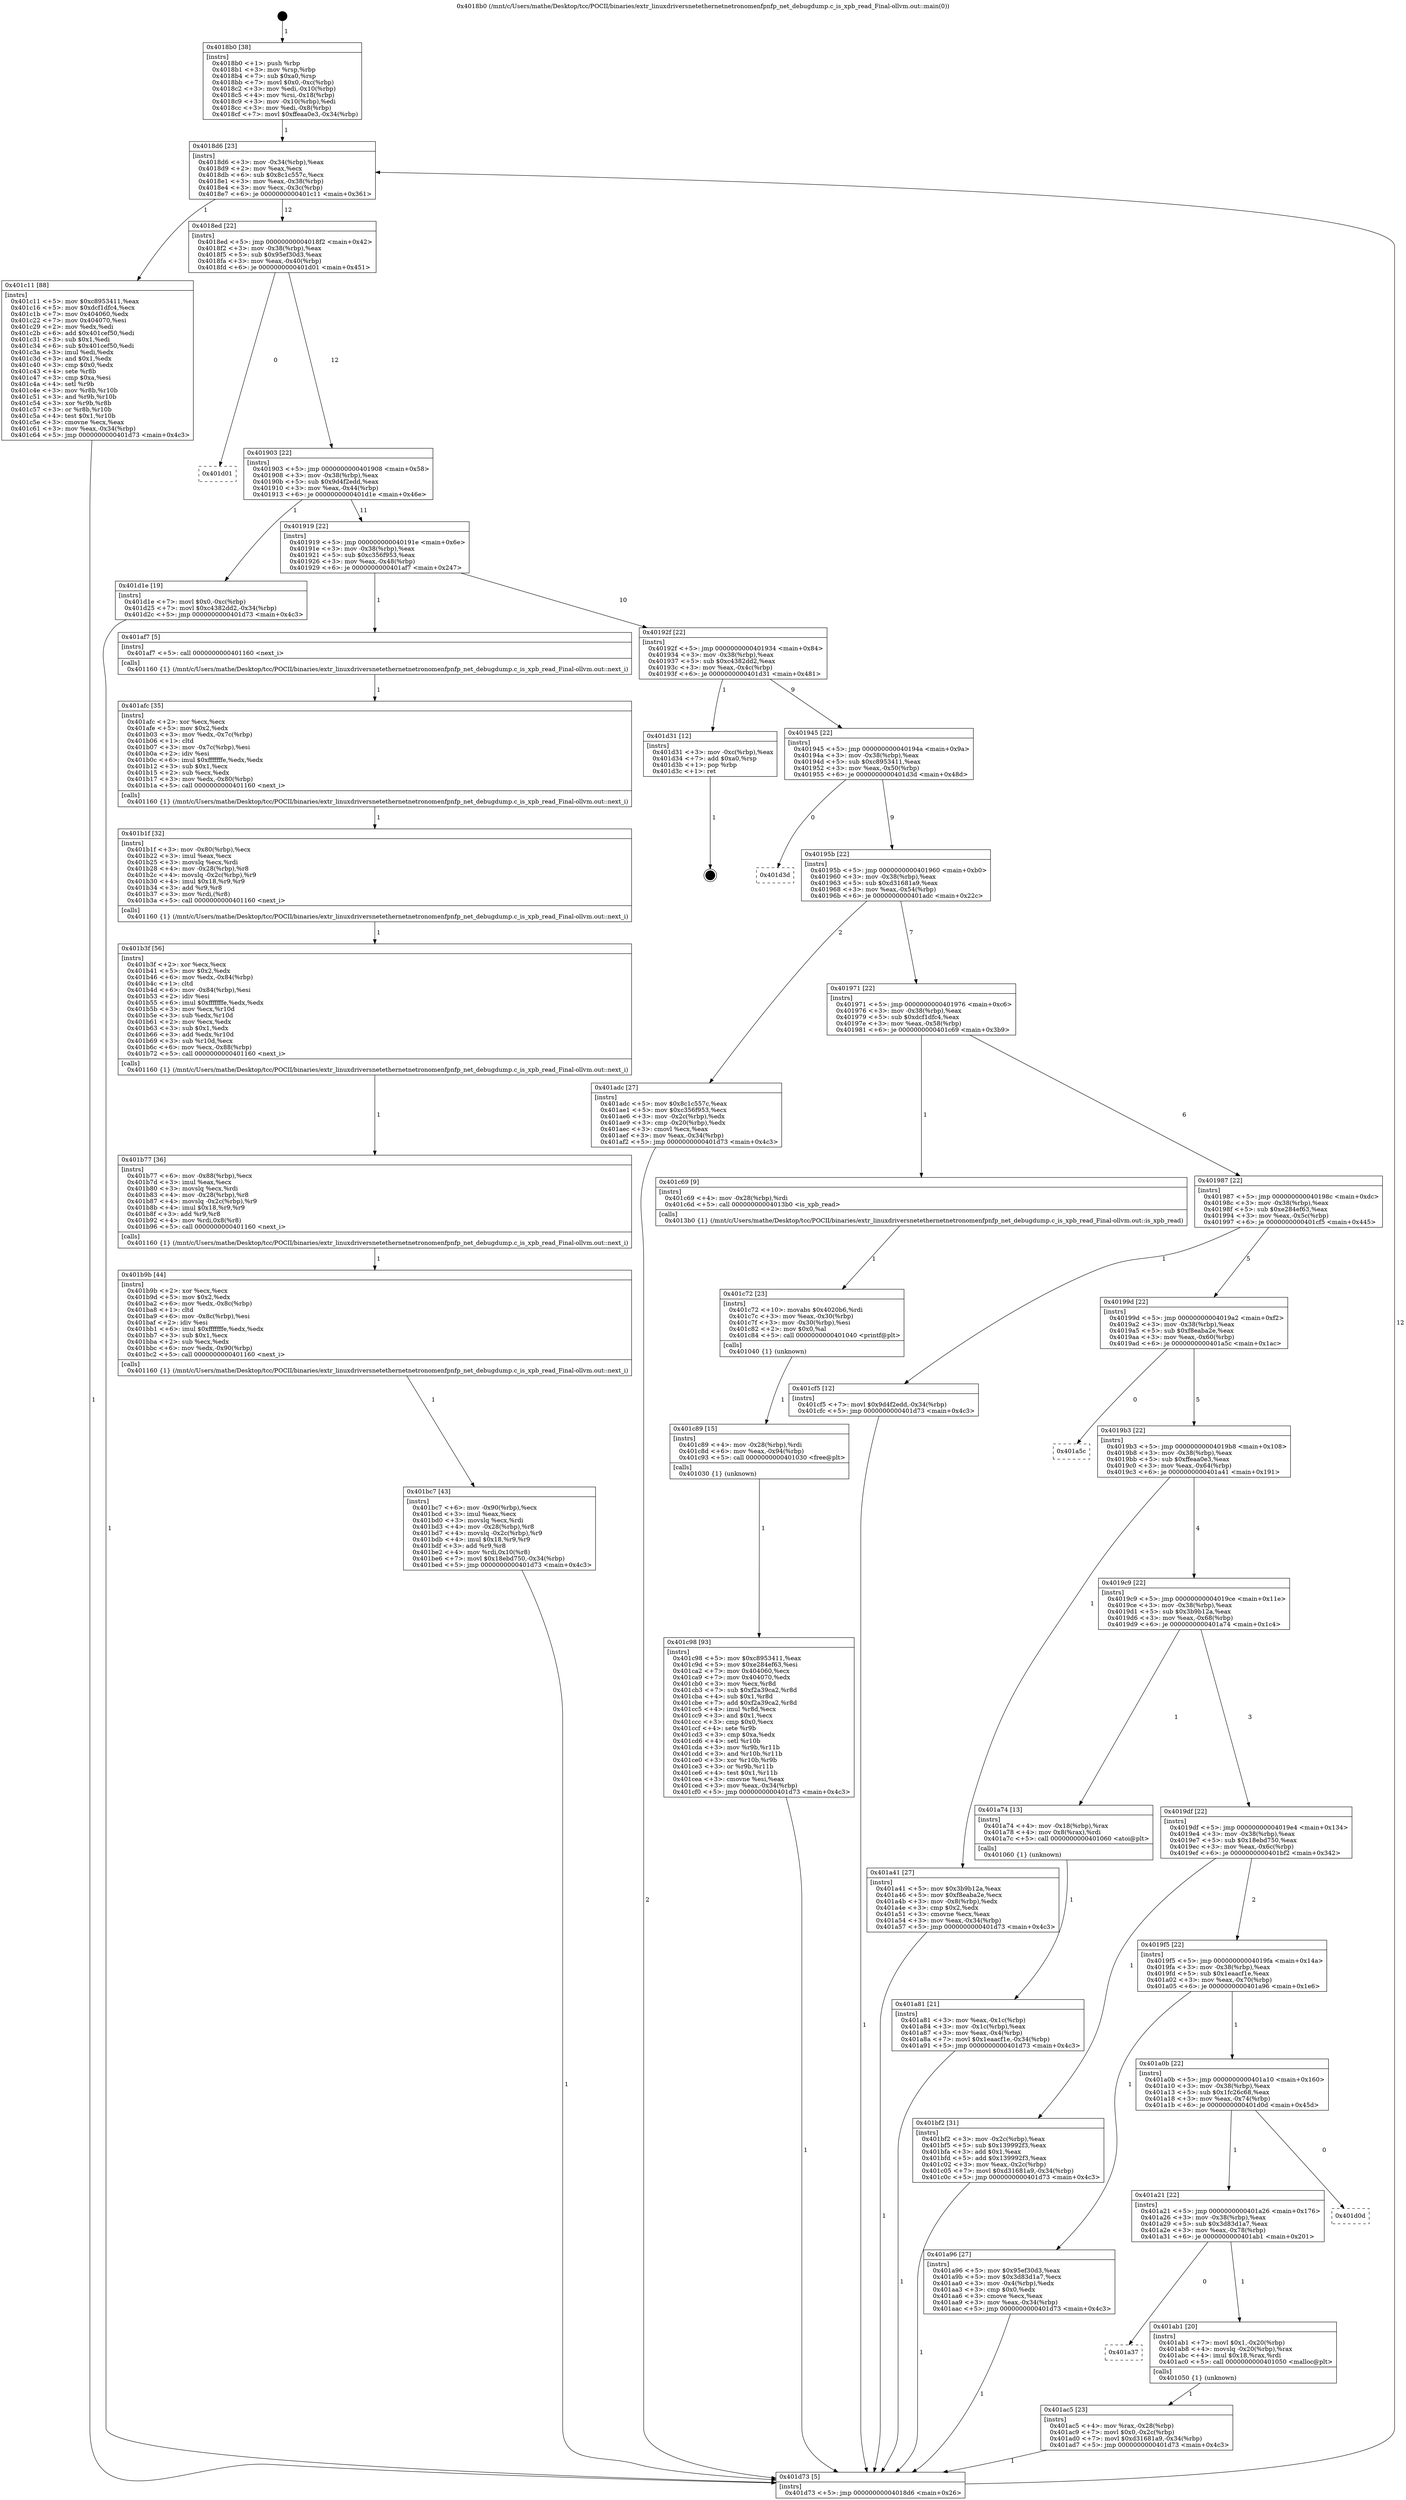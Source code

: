 digraph "0x4018b0" {
  label = "0x4018b0 (/mnt/c/Users/mathe/Desktop/tcc/POCII/binaries/extr_linuxdriversnetethernetnetronomenfpnfp_net_debugdump.c_is_xpb_read_Final-ollvm.out::main(0))"
  labelloc = "t"
  node[shape=record]

  Entry [label="",width=0.3,height=0.3,shape=circle,fillcolor=black,style=filled]
  "0x4018d6" [label="{
     0x4018d6 [23]\l
     | [instrs]\l
     &nbsp;&nbsp;0x4018d6 \<+3\>: mov -0x34(%rbp),%eax\l
     &nbsp;&nbsp;0x4018d9 \<+2\>: mov %eax,%ecx\l
     &nbsp;&nbsp;0x4018db \<+6\>: sub $0x8c1c557c,%ecx\l
     &nbsp;&nbsp;0x4018e1 \<+3\>: mov %eax,-0x38(%rbp)\l
     &nbsp;&nbsp;0x4018e4 \<+3\>: mov %ecx,-0x3c(%rbp)\l
     &nbsp;&nbsp;0x4018e7 \<+6\>: je 0000000000401c11 \<main+0x361\>\l
  }"]
  "0x401c11" [label="{
     0x401c11 [88]\l
     | [instrs]\l
     &nbsp;&nbsp;0x401c11 \<+5\>: mov $0xc8953411,%eax\l
     &nbsp;&nbsp;0x401c16 \<+5\>: mov $0xdcf1dfc4,%ecx\l
     &nbsp;&nbsp;0x401c1b \<+7\>: mov 0x404060,%edx\l
     &nbsp;&nbsp;0x401c22 \<+7\>: mov 0x404070,%esi\l
     &nbsp;&nbsp;0x401c29 \<+2\>: mov %edx,%edi\l
     &nbsp;&nbsp;0x401c2b \<+6\>: add $0x401cef50,%edi\l
     &nbsp;&nbsp;0x401c31 \<+3\>: sub $0x1,%edi\l
     &nbsp;&nbsp;0x401c34 \<+6\>: sub $0x401cef50,%edi\l
     &nbsp;&nbsp;0x401c3a \<+3\>: imul %edi,%edx\l
     &nbsp;&nbsp;0x401c3d \<+3\>: and $0x1,%edx\l
     &nbsp;&nbsp;0x401c40 \<+3\>: cmp $0x0,%edx\l
     &nbsp;&nbsp;0x401c43 \<+4\>: sete %r8b\l
     &nbsp;&nbsp;0x401c47 \<+3\>: cmp $0xa,%esi\l
     &nbsp;&nbsp;0x401c4a \<+4\>: setl %r9b\l
     &nbsp;&nbsp;0x401c4e \<+3\>: mov %r8b,%r10b\l
     &nbsp;&nbsp;0x401c51 \<+3\>: and %r9b,%r10b\l
     &nbsp;&nbsp;0x401c54 \<+3\>: xor %r9b,%r8b\l
     &nbsp;&nbsp;0x401c57 \<+3\>: or %r8b,%r10b\l
     &nbsp;&nbsp;0x401c5a \<+4\>: test $0x1,%r10b\l
     &nbsp;&nbsp;0x401c5e \<+3\>: cmovne %ecx,%eax\l
     &nbsp;&nbsp;0x401c61 \<+3\>: mov %eax,-0x34(%rbp)\l
     &nbsp;&nbsp;0x401c64 \<+5\>: jmp 0000000000401d73 \<main+0x4c3\>\l
  }"]
  "0x4018ed" [label="{
     0x4018ed [22]\l
     | [instrs]\l
     &nbsp;&nbsp;0x4018ed \<+5\>: jmp 00000000004018f2 \<main+0x42\>\l
     &nbsp;&nbsp;0x4018f2 \<+3\>: mov -0x38(%rbp),%eax\l
     &nbsp;&nbsp;0x4018f5 \<+5\>: sub $0x95ef30d3,%eax\l
     &nbsp;&nbsp;0x4018fa \<+3\>: mov %eax,-0x40(%rbp)\l
     &nbsp;&nbsp;0x4018fd \<+6\>: je 0000000000401d01 \<main+0x451\>\l
  }"]
  Exit [label="",width=0.3,height=0.3,shape=circle,fillcolor=black,style=filled,peripheries=2]
  "0x401d01" [label="{
     0x401d01\l
  }", style=dashed]
  "0x401903" [label="{
     0x401903 [22]\l
     | [instrs]\l
     &nbsp;&nbsp;0x401903 \<+5\>: jmp 0000000000401908 \<main+0x58\>\l
     &nbsp;&nbsp;0x401908 \<+3\>: mov -0x38(%rbp),%eax\l
     &nbsp;&nbsp;0x40190b \<+5\>: sub $0x9d4f2edd,%eax\l
     &nbsp;&nbsp;0x401910 \<+3\>: mov %eax,-0x44(%rbp)\l
     &nbsp;&nbsp;0x401913 \<+6\>: je 0000000000401d1e \<main+0x46e\>\l
  }"]
  "0x401c98" [label="{
     0x401c98 [93]\l
     | [instrs]\l
     &nbsp;&nbsp;0x401c98 \<+5\>: mov $0xc8953411,%eax\l
     &nbsp;&nbsp;0x401c9d \<+5\>: mov $0xe284ef63,%esi\l
     &nbsp;&nbsp;0x401ca2 \<+7\>: mov 0x404060,%ecx\l
     &nbsp;&nbsp;0x401ca9 \<+7\>: mov 0x404070,%edx\l
     &nbsp;&nbsp;0x401cb0 \<+3\>: mov %ecx,%r8d\l
     &nbsp;&nbsp;0x401cb3 \<+7\>: sub $0xf2a39ca2,%r8d\l
     &nbsp;&nbsp;0x401cba \<+4\>: sub $0x1,%r8d\l
     &nbsp;&nbsp;0x401cbe \<+7\>: add $0xf2a39ca2,%r8d\l
     &nbsp;&nbsp;0x401cc5 \<+4\>: imul %r8d,%ecx\l
     &nbsp;&nbsp;0x401cc9 \<+3\>: and $0x1,%ecx\l
     &nbsp;&nbsp;0x401ccc \<+3\>: cmp $0x0,%ecx\l
     &nbsp;&nbsp;0x401ccf \<+4\>: sete %r9b\l
     &nbsp;&nbsp;0x401cd3 \<+3\>: cmp $0xa,%edx\l
     &nbsp;&nbsp;0x401cd6 \<+4\>: setl %r10b\l
     &nbsp;&nbsp;0x401cda \<+3\>: mov %r9b,%r11b\l
     &nbsp;&nbsp;0x401cdd \<+3\>: and %r10b,%r11b\l
     &nbsp;&nbsp;0x401ce0 \<+3\>: xor %r10b,%r9b\l
     &nbsp;&nbsp;0x401ce3 \<+3\>: or %r9b,%r11b\l
     &nbsp;&nbsp;0x401ce6 \<+4\>: test $0x1,%r11b\l
     &nbsp;&nbsp;0x401cea \<+3\>: cmovne %esi,%eax\l
     &nbsp;&nbsp;0x401ced \<+3\>: mov %eax,-0x34(%rbp)\l
     &nbsp;&nbsp;0x401cf0 \<+5\>: jmp 0000000000401d73 \<main+0x4c3\>\l
  }"]
  "0x401d1e" [label="{
     0x401d1e [19]\l
     | [instrs]\l
     &nbsp;&nbsp;0x401d1e \<+7\>: movl $0x0,-0xc(%rbp)\l
     &nbsp;&nbsp;0x401d25 \<+7\>: movl $0xc4382dd2,-0x34(%rbp)\l
     &nbsp;&nbsp;0x401d2c \<+5\>: jmp 0000000000401d73 \<main+0x4c3\>\l
  }"]
  "0x401919" [label="{
     0x401919 [22]\l
     | [instrs]\l
     &nbsp;&nbsp;0x401919 \<+5\>: jmp 000000000040191e \<main+0x6e\>\l
     &nbsp;&nbsp;0x40191e \<+3\>: mov -0x38(%rbp),%eax\l
     &nbsp;&nbsp;0x401921 \<+5\>: sub $0xc356f953,%eax\l
     &nbsp;&nbsp;0x401926 \<+3\>: mov %eax,-0x48(%rbp)\l
     &nbsp;&nbsp;0x401929 \<+6\>: je 0000000000401af7 \<main+0x247\>\l
  }"]
  "0x401c89" [label="{
     0x401c89 [15]\l
     | [instrs]\l
     &nbsp;&nbsp;0x401c89 \<+4\>: mov -0x28(%rbp),%rdi\l
     &nbsp;&nbsp;0x401c8d \<+6\>: mov %eax,-0x94(%rbp)\l
     &nbsp;&nbsp;0x401c93 \<+5\>: call 0000000000401030 \<free@plt\>\l
     | [calls]\l
     &nbsp;&nbsp;0x401030 \{1\} (unknown)\l
  }"]
  "0x401af7" [label="{
     0x401af7 [5]\l
     | [instrs]\l
     &nbsp;&nbsp;0x401af7 \<+5\>: call 0000000000401160 \<next_i\>\l
     | [calls]\l
     &nbsp;&nbsp;0x401160 \{1\} (/mnt/c/Users/mathe/Desktop/tcc/POCII/binaries/extr_linuxdriversnetethernetnetronomenfpnfp_net_debugdump.c_is_xpb_read_Final-ollvm.out::next_i)\l
  }"]
  "0x40192f" [label="{
     0x40192f [22]\l
     | [instrs]\l
     &nbsp;&nbsp;0x40192f \<+5\>: jmp 0000000000401934 \<main+0x84\>\l
     &nbsp;&nbsp;0x401934 \<+3\>: mov -0x38(%rbp),%eax\l
     &nbsp;&nbsp;0x401937 \<+5\>: sub $0xc4382dd2,%eax\l
     &nbsp;&nbsp;0x40193c \<+3\>: mov %eax,-0x4c(%rbp)\l
     &nbsp;&nbsp;0x40193f \<+6\>: je 0000000000401d31 \<main+0x481\>\l
  }"]
  "0x401c72" [label="{
     0x401c72 [23]\l
     | [instrs]\l
     &nbsp;&nbsp;0x401c72 \<+10\>: movabs $0x4020b6,%rdi\l
     &nbsp;&nbsp;0x401c7c \<+3\>: mov %eax,-0x30(%rbp)\l
     &nbsp;&nbsp;0x401c7f \<+3\>: mov -0x30(%rbp),%esi\l
     &nbsp;&nbsp;0x401c82 \<+2\>: mov $0x0,%al\l
     &nbsp;&nbsp;0x401c84 \<+5\>: call 0000000000401040 \<printf@plt\>\l
     | [calls]\l
     &nbsp;&nbsp;0x401040 \{1\} (unknown)\l
  }"]
  "0x401d31" [label="{
     0x401d31 [12]\l
     | [instrs]\l
     &nbsp;&nbsp;0x401d31 \<+3\>: mov -0xc(%rbp),%eax\l
     &nbsp;&nbsp;0x401d34 \<+7\>: add $0xa0,%rsp\l
     &nbsp;&nbsp;0x401d3b \<+1\>: pop %rbp\l
     &nbsp;&nbsp;0x401d3c \<+1\>: ret\l
  }"]
  "0x401945" [label="{
     0x401945 [22]\l
     | [instrs]\l
     &nbsp;&nbsp;0x401945 \<+5\>: jmp 000000000040194a \<main+0x9a\>\l
     &nbsp;&nbsp;0x40194a \<+3\>: mov -0x38(%rbp),%eax\l
     &nbsp;&nbsp;0x40194d \<+5\>: sub $0xc8953411,%eax\l
     &nbsp;&nbsp;0x401952 \<+3\>: mov %eax,-0x50(%rbp)\l
     &nbsp;&nbsp;0x401955 \<+6\>: je 0000000000401d3d \<main+0x48d\>\l
  }"]
  "0x401bc7" [label="{
     0x401bc7 [43]\l
     | [instrs]\l
     &nbsp;&nbsp;0x401bc7 \<+6\>: mov -0x90(%rbp),%ecx\l
     &nbsp;&nbsp;0x401bcd \<+3\>: imul %eax,%ecx\l
     &nbsp;&nbsp;0x401bd0 \<+3\>: movslq %ecx,%rdi\l
     &nbsp;&nbsp;0x401bd3 \<+4\>: mov -0x28(%rbp),%r8\l
     &nbsp;&nbsp;0x401bd7 \<+4\>: movslq -0x2c(%rbp),%r9\l
     &nbsp;&nbsp;0x401bdb \<+4\>: imul $0x18,%r9,%r9\l
     &nbsp;&nbsp;0x401bdf \<+3\>: add %r9,%r8\l
     &nbsp;&nbsp;0x401be2 \<+4\>: mov %rdi,0x10(%r8)\l
     &nbsp;&nbsp;0x401be6 \<+7\>: movl $0x18ebd750,-0x34(%rbp)\l
     &nbsp;&nbsp;0x401bed \<+5\>: jmp 0000000000401d73 \<main+0x4c3\>\l
  }"]
  "0x401d3d" [label="{
     0x401d3d\l
  }", style=dashed]
  "0x40195b" [label="{
     0x40195b [22]\l
     | [instrs]\l
     &nbsp;&nbsp;0x40195b \<+5\>: jmp 0000000000401960 \<main+0xb0\>\l
     &nbsp;&nbsp;0x401960 \<+3\>: mov -0x38(%rbp),%eax\l
     &nbsp;&nbsp;0x401963 \<+5\>: sub $0xd31681a9,%eax\l
     &nbsp;&nbsp;0x401968 \<+3\>: mov %eax,-0x54(%rbp)\l
     &nbsp;&nbsp;0x40196b \<+6\>: je 0000000000401adc \<main+0x22c\>\l
  }"]
  "0x401b9b" [label="{
     0x401b9b [44]\l
     | [instrs]\l
     &nbsp;&nbsp;0x401b9b \<+2\>: xor %ecx,%ecx\l
     &nbsp;&nbsp;0x401b9d \<+5\>: mov $0x2,%edx\l
     &nbsp;&nbsp;0x401ba2 \<+6\>: mov %edx,-0x8c(%rbp)\l
     &nbsp;&nbsp;0x401ba8 \<+1\>: cltd\l
     &nbsp;&nbsp;0x401ba9 \<+6\>: mov -0x8c(%rbp),%esi\l
     &nbsp;&nbsp;0x401baf \<+2\>: idiv %esi\l
     &nbsp;&nbsp;0x401bb1 \<+6\>: imul $0xfffffffe,%edx,%edx\l
     &nbsp;&nbsp;0x401bb7 \<+3\>: sub $0x1,%ecx\l
     &nbsp;&nbsp;0x401bba \<+2\>: sub %ecx,%edx\l
     &nbsp;&nbsp;0x401bbc \<+6\>: mov %edx,-0x90(%rbp)\l
     &nbsp;&nbsp;0x401bc2 \<+5\>: call 0000000000401160 \<next_i\>\l
     | [calls]\l
     &nbsp;&nbsp;0x401160 \{1\} (/mnt/c/Users/mathe/Desktop/tcc/POCII/binaries/extr_linuxdriversnetethernetnetronomenfpnfp_net_debugdump.c_is_xpb_read_Final-ollvm.out::next_i)\l
  }"]
  "0x401adc" [label="{
     0x401adc [27]\l
     | [instrs]\l
     &nbsp;&nbsp;0x401adc \<+5\>: mov $0x8c1c557c,%eax\l
     &nbsp;&nbsp;0x401ae1 \<+5\>: mov $0xc356f953,%ecx\l
     &nbsp;&nbsp;0x401ae6 \<+3\>: mov -0x2c(%rbp),%edx\l
     &nbsp;&nbsp;0x401ae9 \<+3\>: cmp -0x20(%rbp),%edx\l
     &nbsp;&nbsp;0x401aec \<+3\>: cmovl %ecx,%eax\l
     &nbsp;&nbsp;0x401aef \<+3\>: mov %eax,-0x34(%rbp)\l
     &nbsp;&nbsp;0x401af2 \<+5\>: jmp 0000000000401d73 \<main+0x4c3\>\l
  }"]
  "0x401971" [label="{
     0x401971 [22]\l
     | [instrs]\l
     &nbsp;&nbsp;0x401971 \<+5\>: jmp 0000000000401976 \<main+0xc6\>\l
     &nbsp;&nbsp;0x401976 \<+3\>: mov -0x38(%rbp),%eax\l
     &nbsp;&nbsp;0x401979 \<+5\>: sub $0xdcf1dfc4,%eax\l
     &nbsp;&nbsp;0x40197e \<+3\>: mov %eax,-0x58(%rbp)\l
     &nbsp;&nbsp;0x401981 \<+6\>: je 0000000000401c69 \<main+0x3b9\>\l
  }"]
  "0x401b77" [label="{
     0x401b77 [36]\l
     | [instrs]\l
     &nbsp;&nbsp;0x401b77 \<+6\>: mov -0x88(%rbp),%ecx\l
     &nbsp;&nbsp;0x401b7d \<+3\>: imul %eax,%ecx\l
     &nbsp;&nbsp;0x401b80 \<+3\>: movslq %ecx,%rdi\l
     &nbsp;&nbsp;0x401b83 \<+4\>: mov -0x28(%rbp),%r8\l
     &nbsp;&nbsp;0x401b87 \<+4\>: movslq -0x2c(%rbp),%r9\l
     &nbsp;&nbsp;0x401b8b \<+4\>: imul $0x18,%r9,%r9\l
     &nbsp;&nbsp;0x401b8f \<+3\>: add %r9,%r8\l
     &nbsp;&nbsp;0x401b92 \<+4\>: mov %rdi,0x8(%r8)\l
     &nbsp;&nbsp;0x401b96 \<+5\>: call 0000000000401160 \<next_i\>\l
     | [calls]\l
     &nbsp;&nbsp;0x401160 \{1\} (/mnt/c/Users/mathe/Desktop/tcc/POCII/binaries/extr_linuxdriversnetethernetnetronomenfpnfp_net_debugdump.c_is_xpb_read_Final-ollvm.out::next_i)\l
  }"]
  "0x401c69" [label="{
     0x401c69 [9]\l
     | [instrs]\l
     &nbsp;&nbsp;0x401c69 \<+4\>: mov -0x28(%rbp),%rdi\l
     &nbsp;&nbsp;0x401c6d \<+5\>: call 00000000004013b0 \<is_xpb_read\>\l
     | [calls]\l
     &nbsp;&nbsp;0x4013b0 \{1\} (/mnt/c/Users/mathe/Desktop/tcc/POCII/binaries/extr_linuxdriversnetethernetnetronomenfpnfp_net_debugdump.c_is_xpb_read_Final-ollvm.out::is_xpb_read)\l
  }"]
  "0x401987" [label="{
     0x401987 [22]\l
     | [instrs]\l
     &nbsp;&nbsp;0x401987 \<+5\>: jmp 000000000040198c \<main+0xdc\>\l
     &nbsp;&nbsp;0x40198c \<+3\>: mov -0x38(%rbp),%eax\l
     &nbsp;&nbsp;0x40198f \<+5\>: sub $0xe284ef63,%eax\l
     &nbsp;&nbsp;0x401994 \<+3\>: mov %eax,-0x5c(%rbp)\l
     &nbsp;&nbsp;0x401997 \<+6\>: je 0000000000401cf5 \<main+0x445\>\l
  }"]
  "0x401b3f" [label="{
     0x401b3f [56]\l
     | [instrs]\l
     &nbsp;&nbsp;0x401b3f \<+2\>: xor %ecx,%ecx\l
     &nbsp;&nbsp;0x401b41 \<+5\>: mov $0x2,%edx\l
     &nbsp;&nbsp;0x401b46 \<+6\>: mov %edx,-0x84(%rbp)\l
     &nbsp;&nbsp;0x401b4c \<+1\>: cltd\l
     &nbsp;&nbsp;0x401b4d \<+6\>: mov -0x84(%rbp),%esi\l
     &nbsp;&nbsp;0x401b53 \<+2\>: idiv %esi\l
     &nbsp;&nbsp;0x401b55 \<+6\>: imul $0xfffffffe,%edx,%edx\l
     &nbsp;&nbsp;0x401b5b \<+3\>: mov %ecx,%r10d\l
     &nbsp;&nbsp;0x401b5e \<+3\>: sub %edx,%r10d\l
     &nbsp;&nbsp;0x401b61 \<+2\>: mov %ecx,%edx\l
     &nbsp;&nbsp;0x401b63 \<+3\>: sub $0x1,%edx\l
     &nbsp;&nbsp;0x401b66 \<+3\>: add %edx,%r10d\l
     &nbsp;&nbsp;0x401b69 \<+3\>: sub %r10d,%ecx\l
     &nbsp;&nbsp;0x401b6c \<+6\>: mov %ecx,-0x88(%rbp)\l
     &nbsp;&nbsp;0x401b72 \<+5\>: call 0000000000401160 \<next_i\>\l
     | [calls]\l
     &nbsp;&nbsp;0x401160 \{1\} (/mnt/c/Users/mathe/Desktop/tcc/POCII/binaries/extr_linuxdriversnetethernetnetronomenfpnfp_net_debugdump.c_is_xpb_read_Final-ollvm.out::next_i)\l
  }"]
  "0x401cf5" [label="{
     0x401cf5 [12]\l
     | [instrs]\l
     &nbsp;&nbsp;0x401cf5 \<+7\>: movl $0x9d4f2edd,-0x34(%rbp)\l
     &nbsp;&nbsp;0x401cfc \<+5\>: jmp 0000000000401d73 \<main+0x4c3\>\l
  }"]
  "0x40199d" [label="{
     0x40199d [22]\l
     | [instrs]\l
     &nbsp;&nbsp;0x40199d \<+5\>: jmp 00000000004019a2 \<main+0xf2\>\l
     &nbsp;&nbsp;0x4019a2 \<+3\>: mov -0x38(%rbp),%eax\l
     &nbsp;&nbsp;0x4019a5 \<+5\>: sub $0xf8eaba2e,%eax\l
     &nbsp;&nbsp;0x4019aa \<+3\>: mov %eax,-0x60(%rbp)\l
     &nbsp;&nbsp;0x4019ad \<+6\>: je 0000000000401a5c \<main+0x1ac\>\l
  }"]
  "0x401b1f" [label="{
     0x401b1f [32]\l
     | [instrs]\l
     &nbsp;&nbsp;0x401b1f \<+3\>: mov -0x80(%rbp),%ecx\l
     &nbsp;&nbsp;0x401b22 \<+3\>: imul %eax,%ecx\l
     &nbsp;&nbsp;0x401b25 \<+3\>: movslq %ecx,%rdi\l
     &nbsp;&nbsp;0x401b28 \<+4\>: mov -0x28(%rbp),%r8\l
     &nbsp;&nbsp;0x401b2c \<+4\>: movslq -0x2c(%rbp),%r9\l
     &nbsp;&nbsp;0x401b30 \<+4\>: imul $0x18,%r9,%r9\l
     &nbsp;&nbsp;0x401b34 \<+3\>: add %r9,%r8\l
     &nbsp;&nbsp;0x401b37 \<+3\>: mov %rdi,(%r8)\l
     &nbsp;&nbsp;0x401b3a \<+5\>: call 0000000000401160 \<next_i\>\l
     | [calls]\l
     &nbsp;&nbsp;0x401160 \{1\} (/mnt/c/Users/mathe/Desktop/tcc/POCII/binaries/extr_linuxdriversnetethernetnetronomenfpnfp_net_debugdump.c_is_xpb_read_Final-ollvm.out::next_i)\l
  }"]
  "0x401a5c" [label="{
     0x401a5c\l
  }", style=dashed]
  "0x4019b3" [label="{
     0x4019b3 [22]\l
     | [instrs]\l
     &nbsp;&nbsp;0x4019b3 \<+5\>: jmp 00000000004019b8 \<main+0x108\>\l
     &nbsp;&nbsp;0x4019b8 \<+3\>: mov -0x38(%rbp),%eax\l
     &nbsp;&nbsp;0x4019bb \<+5\>: sub $0xffeaa0e3,%eax\l
     &nbsp;&nbsp;0x4019c0 \<+3\>: mov %eax,-0x64(%rbp)\l
     &nbsp;&nbsp;0x4019c3 \<+6\>: je 0000000000401a41 \<main+0x191\>\l
  }"]
  "0x401afc" [label="{
     0x401afc [35]\l
     | [instrs]\l
     &nbsp;&nbsp;0x401afc \<+2\>: xor %ecx,%ecx\l
     &nbsp;&nbsp;0x401afe \<+5\>: mov $0x2,%edx\l
     &nbsp;&nbsp;0x401b03 \<+3\>: mov %edx,-0x7c(%rbp)\l
     &nbsp;&nbsp;0x401b06 \<+1\>: cltd\l
     &nbsp;&nbsp;0x401b07 \<+3\>: mov -0x7c(%rbp),%esi\l
     &nbsp;&nbsp;0x401b0a \<+2\>: idiv %esi\l
     &nbsp;&nbsp;0x401b0c \<+6\>: imul $0xfffffffe,%edx,%edx\l
     &nbsp;&nbsp;0x401b12 \<+3\>: sub $0x1,%ecx\l
     &nbsp;&nbsp;0x401b15 \<+2\>: sub %ecx,%edx\l
     &nbsp;&nbsp;0x401b17 \<+3\>: mov %edx,-0x80(%rbp)\l
     &nbsp;&nbsp;0x401b1a \<+5\>: call 0000000000401160 \<next_i\>\l
     | [calls]\l
     &nbsp;&nbsp;0x401160 \{1\} (/mnt/c/Users/mathe/Desktop/tcc/POCII/binaries/extr_linuxdriversnetethernetnetronomenfpnfp_net_debugdump.c_is_xpb_read_Final-ollvm.out::next_i)\l
  }"]
  "0x401a41" [label="{
     0x401a41 [27]\l
     | [instrs]\l
     &nbsp;&nbsp;0x401a41 \<+5\>: mov $0x3b9b12a,%eax\l
     &nbsp;&nbsp;0x401a46 \<+5\>: mov $0xf8eaba2e,%ecx\l
     &nbsp;&nbsp;0x401a4b \<+3\>: mov -0x8(%rbp),%edx\l
     &nbsp;&nbsp;0x401a4e \<+3\>: cmp $0x2,%edx\l
     &nbsp;&nbsp;0x401a51 \<+3\>: cmovne %ecx,%eax\l
     &nbsp;&nbsp;0x401a54 \<+3\>: mov %eax,-0x34(%rbp)\l
     &nbsp;&nbsp;0x401a57 \<+5\>: jmp 0000000000401d73 \<main+0x4c3\>\l
  }"]
  "0x4019c9" [label="{
     0x4019c9 [22]\l
     | [instrs]\l
     &nbsp;&nbsp;0x4019c9 \<+5\>: jmp 00000000004019ce \<main+0x11e\>\l
     &nbsp;&nbsp;0x4019ce \<+3\>: mov -0x38(%rbp),%eax\l
     &nbsp;&nbsp;0x4019d1 \<+5\>: sub $0x3b9b12a,%eax\l
     &nbsp;&nbsp;0x4019d6 \<+3\>: mov %eax,-0x68(%rbp)\l
     &nbsp;&nbsp;0x4019d9 \<+6\>: je 0000000000401a74 \<main+0x1c4\>\l
  }"]
  "0x401d73" [label="{
     0x401d73 [5]\l
     | [instrs]\l
     &nbsp;&nbsp;0x401d73 \<+5\>: jmp 00000000004018d6 \<main+0x26\>\l
  }"]
  "0x4018b0" [label="{
     0x4018b0 [38]\l
     | [instrs]\l
     &nbsp;&nbsp;0x4018b0 \<+1\>: push %rbp\l
     &nbsp;&nbsp;0x4018b1 \<+3\>: mov %rsp,%rbp\l
     &nbsp;&nbsp;0x4018b4 \<+7\>: sub $0xa0,%rsp\l
     &nbsp;&nbsp;0x4018bb \<+7\>: movl $0x0,-0xc(%rbp)\l
     &nbsp;&nbsp;0x4018c2 \<+3\>: mov %edi,-0x10(%rbp)\l
     &nbsp;&nbsp;0x4018c5 \<+4\>: mov %rsi,-0x18(%rbp)\l
     &nbsp;&nbsp;0x4018c9 \<+3\>: mov -0x10(%rbp),%edi\l
     &nbsp;&nbsp;0x4018cc \<+3\>: mov %edi,-0x8(%rbp)\l
     &nbsp;&nbsp;0x4018cf \<+7\>: movl $0xffeaa0e3,-0x34(%rbp)\l
  }"]
  "0x401ac5" [label="{
     0x401ac5 [23]\l
     | [instrs]\l
     &nbsp;&nbsp;0x401ac5 \<+4\>: mov %rax,-0x28(%rbp)\l
     &nbsp;&nbsp;0x401ac9 \<+7\>: movl $0x0,-0x2c(%rbp)\l
     &nbsp;&nbsp;0x401ad0 \<+7\>: movl $0xd31681a9,-0x34(%rbp)\l
     &nbsp;&nbsp;0x401ad7 \<+5\>: jmp 0000000000401d73 \<main+0x4c3\>\l
  }"]
  "0x401a74" [label="{
     0x401a74 [13]\l
     | [instrs]\l
     &nbsp;&nbsp;0x401a74 \<+4\>: mov -0x18(%rbp),%rax\l
     &nbsp;&nbsp;0x401a78 \<+4\>: mov 0x8(%rax),%rdi\l
     &nbsp;&nbsp;0x401a7c \<+5\>: call 0000000000401060 \<atoi@plt\>\l
     | [calls]\l
     &nbsp;&nbsp;0x401060 \{1\} (unknown)\l
  }"]
  "0x4019df" [label="{
     0x4019df [22]\l
     | [instrs]\l
     &nbsp;&nbsp;0x4019df \<+5\>: jmp 00000000004019e4 \<main+0x134\>\l
     &nbsp;&nbsp;0x4019e4 \<+3\>: mov -0x38(%rbp),%eax\l
     &nbsp;&nbsp;0x4019e7 \<+5\>: sub $0x18ebd750,%eax\l
     &nbsp;&nbsp;0x4019ec \<+3\>: mov %eax,-0x6c(%rbp)\l
     &nbsp;&nbsp;0x4019ef \<+6\>: je 0000000000401bf2 \<main+0x342\>\l
  }"]
  "0x401a81" [label="{
     0x401a81 [21]\l
     | [instrs]\l
     &nbsp;&nbsp;0x401a81 \<+3\>: mov %eax,-0x1c(%rbp)\l
     &nbsp;&nbsp;0x401a84 \<+3\>: mov -0x1c(%rbp),%eax\l
     &nbsp;&nbsp;0x401a87 \<+3\>: mov %eax,-0x4(%rbp)\l
     &nbsp;&nbsp;0x401a8a \<+7\>: movl $0x1eaacf1e,-0x34(%rbp)\l
     &nbsp;&nbsp;0x401a91 \<+5\>: jmp 0000000000401d73 \<main+0x4c3\>\l
  }"]
  "0x401a37" [label="{
     0x401a37\l
  }", style=dashed]
  "0x401bf2" [label="{
     0x401bf2 [31]\l
     | [instrs]\l
     &nbsp;&nbsp;0x401bf2 \<+3\>: mov -0x2c(%rbp),%eax\l
     &nbsp;&nbsp;0x401bf5 \<+5\>: sub $0x139992f3,%eax\l
     &nbsp;&nbsp;0x401bfa \<+3\>: add $0x1,%eax\l
     &nbsp;&nbsp;0x401bfd \<+5\>: add $0x139992f3,%eax\l
     &nbsp;&nbsp;0x401c02 \<+3\>: mov %eax,-0x2c(%rbp)\l
     &nbsp;&nbsp;0x401c05 \<+7\>: movl $0xd31681a9,-0x34(%rbp)\l
     &nbsp;&nbsp;0x401c0c \<+5\>: jmp 0000000000401d73 \<main+0x4c3\>\l
  }"]
  "0x4019f5" [label="{
     0x4019f5 [22]\l
     | [instrs]\l
     &nbsp;&nbsp;0x4019f5 \<+5\>: jmp 00000000004019fa \<main+0x14a\>\l
     &nbsp;&nbsp;0x4019fa \<+3\>: mov -0x38(%rbp),%eax\l
     &nbsp;&nbsp;0x4019fd \<+5\>: sub $0x1eaacf1e,%eax\l
     &nbsp;&nbsp;0x401a02 \<+3\>: mov %eax,-0x70(%rbp)\l
     &nbsp;&nbsp;0x401a05 \<+6\>: je 0000000000401a96 \<main+0x1e6\>\l
  }"]
  "0x401ab1" [label="{
     0x401ab1 [20]\l
     | [instrs]\l
     &nbsp;&nbsp;0x401ab1 \<+7\>: movl $0x1,-0x20(%rbp)\l
     &nbsp;&nbsp;0x401ab8 \<+4\>: movslq -0x20(%rbp),%rax\l
     &nbsp;&nbsp;0x401abc \<+4\>: imul $0x18,%rax,%rdi\l
     &nbsp;&nbsp;0x401ac0 \<+5\>: call 0000000000401050 \<malloc@plt\>\l
     | [calls]\l
     &nbsp;&nbsp;0x401050 \{1\} (unknown)\l
  }"]
  "0x401a96" [label="{
     0x401a96 [27]\l
     | [instrs]\l
     &nbsp;&nbsp;0x401a96 \<+5\>: mov $0x95ef30d3,%eax\l
     &nbsp;&nbsp;0x401a9b \<+5\>: mov $0x3d83d1a7,%ecx\l
     &nbsp;&nbsp;0x401aa0 \<+3\>: mov -0x4(%rbp),%edx\l
     &nbsp;&nbsp;0x401aa3 \<+3\>: cmp $0x0,%edx\l
     &nbsp;&nbsp;0x401aa6 \<+3\>: cmove %ecx,%eax\l
     &nbsp;&nbsp;0x401aa9 \<+3\>: mov %eax,-0x34(%rbp)\l
     &nbsp;&nbsp;0x401aac \<+5\>: jmp 0000000000401d73 \<main+0x4c3\>\l
  }"]
  "0x401a0b" [label="{
     0x401a0b [22]\l
     | [instrs]\l
     &nbsp;&nbsp;0x401a0b \<+5\>: jmp 0000000000401a10 \<main+0x160\>\l
     &nbsp;&nbsp;0x401a10 \<+3\>: mov -0x38(%rbp),%eax\l
     &nbsp;&nbsp;0x401a13 \<+5\>: sub $0x1fc26c68,%eax\l
     &nbsp;&nbsp;0x401a18 \<+3\>: mov %eax,-0x74(%rbp)\l
     &nbsp;&nbsp;0x401a1b \<+6\>: je 0000000000401d0d \<main+0x45d\>\l
  }"]
  "0x401a21" [label="{
     0x401a21 [22]\l
     | [instrs]\l
     &nbsp;&nbsp;0x401a21 \<+5\>: jmp 0000000000401a26 \<main+0x176\>\l
     &nbsp;&nbsp;0x401a26 \<+3\>: mov -0x38(%rbp),%eax\l
     &nbsp;&nbsp;0x401a29 \<+5\>: sub $0x3d83d1a7,%eax\l
     &nbsp;&nbsp;0x401a2e \<+3\>: mov %eax,-0x78(%rbp)\l
     &nbsp;&nbsp;0x401a31 \<+6\>: je 0000000000401ab1 \<main+0x201\>\l
  }"]
  "0x401d0d" [label="{
     0x401d0d\l
  }", style=dashed]
  Entry -> "0x4018b0" [label=" 1"]
  "0x4018d6" -> "0x401c11" [label=" 1"]
  "0x4018d6" -> "0x4018ed" [label=" 12"]
  "0x401d31" -> Exit [label=" 1"]
  "0x4018ed" -> "0x401d01" [label=" 0"]
  "0x4018ed" -> "0x401903" [label=" 12"]
  "0x401d1e" -> "0x401d73" [label=" 1"]
  "0x401903" -> "0x401d1e" [label=" 1"]
  "0x401903" -> "0x401919" [label=" 11"]
  "0x401cf5" -> "0x401d73" [label=" 1"]
  "0x401919" -> "0x401af7" [label=" 1"]
  "0x401919" -> "0x40192f" [label=" 10"]
  "0x401c98" -> "0x401d73" [label=" 1"]
  "0x40192f" -> "0x401d31" [label=" 1"]
  "0x40192f" -> "0x401945" [label=" 9"]
  "0x401c89" -> "0x401c98" [label=" 1"]
  "0x401945" -> "0x401d3d" [label=" 0"]
  "0x401945" -> "0x40195b" [label=" 9"]
  "0x401c72" -> "0x401c89" [label=" 1"]
  "0x40195b" -> "0x401adc" [label=" 2"]
  "0x40195b" -> "0x401971" [label=" 7"]
  "0x401c69" -> "0x401c72" [label=" 1"]
  "0x401971" -> "0x401c69" [label=" 1"]
  "0x401971" -> "0x401987" [label=" 6"]
  "0x401c11" -> "0x401d73" [label=" 1"]
  "0x401987" -> "0x401cf5" [label=" 1"]
  "0x401987" -> "0x40199d" [label=" 5"]
  "0x401bf2" -> "0x401d73" [label=" 1"]
  "0x40199d" -> "0x401a5c" [label=" 0"]
  "0x40199d" -> "0x4019b3" [label=" 5"]
  "0x401bc7" -> "0x401d73" [label=" 1"]
  "0x4019b3" -> "0x401a41" [label=" 1"]
  "0x4019b3" -> "0x4019c9" [label=" 4"]
  "0x401a41" -> "0x401d73" [label=" 1"]
  "0x4018b0" -> "0x4018d6" [label=" 1"]
  "0x401d73" -> "0x4018d6" [label=" 12"]
  "0x401b9b" -> "0x401bc7" [label=" 1"]
  "0x4019c9" -> "0x401a74" [label=" 1"]
  "0x4019c9" -> "0x4019df" [label=" 3"]
  "0x401a74" -> "0x401a81" [label=" 1"]
  "0x401a81" -> "0x401d73" [label=" 1"]
  "0x401b77" -> "0x401b9b" [label=" 1"]
  "0x4019df" -> "0x401bf2" [label=" 1"]
  "0x4019df" -> "0x4019f5" [label=" 2"]
  "0x401b3f" -> "0x401b77" [label=" 1"]
  "0x4019f5" -> "0x401a96" [label=" 1"]
  "0x4019f5" -> "0x401a0b" [label=" 1"]
  "0x401a96" -> "0x401d73" [label=" 1"]
  "0x401b1f" -> "0x401b3f" [label=" 1"]
  "0x401a0b" -> "0x401d0d" [label=" 0"]
  "0x401a0b" -> "0x401a21" [label=" 1"]
  "0x401afc" -> "0x401b1f" [label=" 1"]
  "0x401a21" -> "0x401ab1" [label=" 1"]
  "0x401a21" -> "0x401a37" [label=" 0"]
  "0x401ab1" -> "0x401ac5" [label=" 1"]
  "0x401ac5" -> "0x401d73" [label=" 1"]
  "0x401adc" -> "0x401d73" [label=" 2"]
  "0x401af7" -> "0x401afc" [label=" 1"]
}
